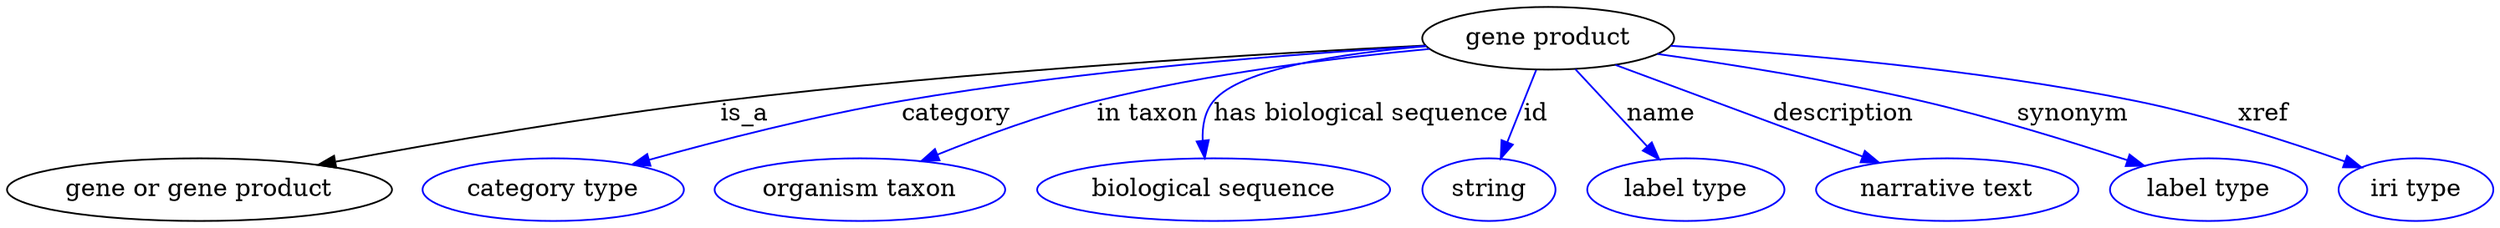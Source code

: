 digraph {
	graph [bb="0,0,1154.5,123"];
	node [label="\N"];
	"gene product"	 [height=0.5,
		label="gene product",
		pos="706.14,105",
		width=1.5707];
	"gene or gene product"	 [height=0.5,
		pos="85.142,18",
		width=2.3651];
	"gene product" -> "gene or gene product"	 [label=is_a,
		lp="344.14,61.5",
		pos="e,141.96,31.484 650.62,101.5 577.55,96.464 445.24,85.887 333.14,69 271.33,59.689 201.67,44.985 151.95,33.754"];
	category	 [color=blue,
		height=0.5,
		label="category type",
		pos="247.14,18",
		width=1.6249];
	"gene product" -> category	 [color=blue,
		label=category,
		lp="437.64,61.5",
		pos="e,285.45,31.781 650.78,101.06 591.69,96.177 495.58,86.318 414.14,69 373.43,60.343 328.35,46.302 295.3,35.143",
		style=solid];
	"in taxon"	 [color=blue,
		height=0.5,
		label="organism taxon",
		pos="389.14,18",
		width=1.8234];
	"gene product" -> "in taxon"	 [color=blue,
		label="in taxon",
		lp="525.64,61.5",
		pos="e,419.8,34.193 652.3,99.106 610.89,93.702 552.58,84.19 503.14,69 477.69,61.179 450.42,49.123 428.93,38.696",
		style=solid];
	"has biological sequence"	 [color=blue,
		height=0.5,
		label="biological sequence",
		pos="553.14,18",
		width=2.2387];
	"gene product" -> "has biological sequence"	 [color=blue,
		label="has biological sequence",
		lp="624.14,61.5",
		pos="e,550.52,36.099 653.16,98.437 616.31,92.726 571.63,83.125 559.14,69 553.66,62.8 551.37,54.393 550.67,46.193",
		style=solid];
	id	 [color=blue,
		height=0.5,
		label=string,
		pos="682.14,18",
		width=0.84854];
	"gene product" -> id	 [color=blue,
		label=id,
		lp="701.64,61.5",
		pos="e,687.11,36.003 701.17,86.974 697.89,75.075 693.52,59.251 689.8,45.761",
		style=solid];
	name	 [color=blue,
		height=0.5,
		label="label type",
		pos="776.14,18",
		width=1.2638];
	"gene product" -> name	 [color=blue,
		label=name,
		lp="761.64,61.5",
		pos="e,762.24,35.283 720.31,87.394 730.53,74.694 744.47,57.362 755.87,43.198",
		style=solid];
	description	 [color=blue,
		height=0.5,
		label="narrative text",
		pos="897.14,18",
		width=1.6068];
	"gene product" -> description	 [color=blue,
		label=description,
		lp="843.64,61.5",
		pos="e,864.26,32.977 738.54,90.242 770.55,75.663 819.67,53.287 854.76,37.304",
		style=solid];
	synonym	 [color=blue,
		height=0.5,
		label="label type",
		pos="1018.1,18",
		width=1.2638];
	"gene product" -> synonym	 [color=blue,
		label=synonym,
		lp="950.64,61.5",
		pos="e,986.32,31.073 756.28,96.465 790.84,90.106 837.66,80.547 878.14,69 911.97,59.353 949.35,45.567 976.98,34.759",
		style=solid];
	xref	 [color=blue,
		height=0.5,
		label="iri type",
		pos="1118.1,18",
		width=1.011];
	"gene product" -> xref	 [color=blue,
		label=xref,
		lp="1038.1,61.5",
		pos="e,1091,30.191 761.62,101.21 817.43,96.579 905.65,87.034 980.14,69 1015.4,60.463 1054,45.696 1081.4,34.243",
		style=solid];
}

